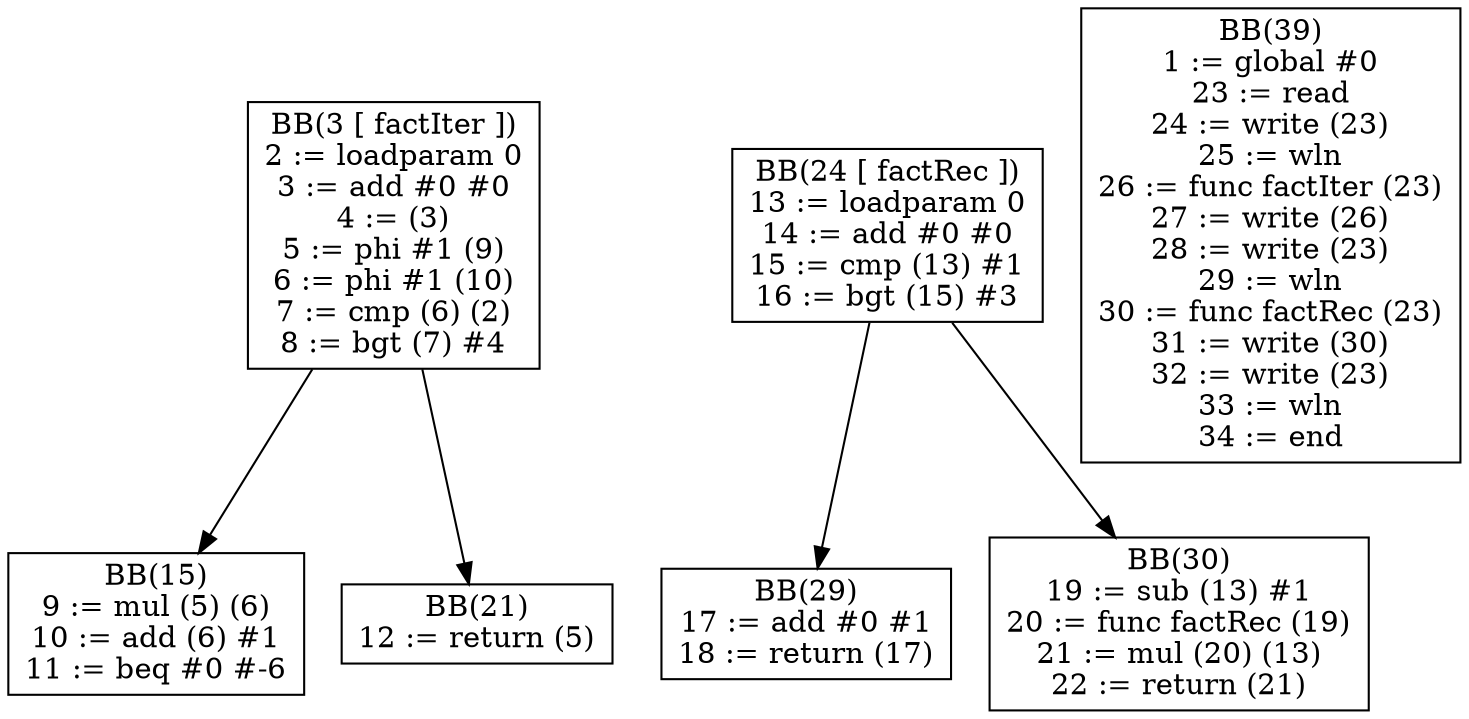 digraph dom {
BB3[shape = box, label = "BB(3 [ factIter ])\n" + "2 := loadparam 0\n" + "3 := add #0 #0\n" + "4 := (3)\n" + "5 := phi #1 (9)\n" + "6 := phi #1 (10)\n" + "7 := cmp (6) (2)\n" + "8 := bgt (7) #4\n"];
BB15[shape = box, label = "BB(15)\n" + "9 := mul (5) (6)\n" + "10 := add (6) #1\n" + "11 := beq #0 #-6\n"];
BB21[shape = box, label = "BB(21)\n" + "12 := return (5)\n"];
BB3 -> BB15;
BB3 -> BB21;
BB24[shape = box, label = "BB(24 [ factRec ])\n" + "13 := loadparam 0\n" + "14 := add #0 #0\n" + "15 := cmp (13) #1\n" + "16 := bgt (15) #3\n"];
BB29[shape = box, label = "BB(29)\n" + "17 := add #0 #1\n" + "18 := return (17)\n"];
BB30[shape = box, label = "BB(30)\n" + "19 := sub (13) #1\n" + "20 := func factRec (19)\n" + "21 := mul (20) (13)\n" + "22 := return (21)\n"];
BB24 -> BB29;
BB24 -> BB30;
BB39[shape = box, label = "BB(39)\n" + "1 := global #0\n" + "23 := read\n" + "24 := write (23)\n" + "25 := wln\n" + "26 := func factIter (23)\n" + "27 := write (26)\n" + "28 := write (23)\n" + "29 := wln\n" + "30 := func factRec (23)\n" + "31 := write (30)\n" + "32 := write (23)\n" + "33 := wln\n" + "34 := end\n"];
}
